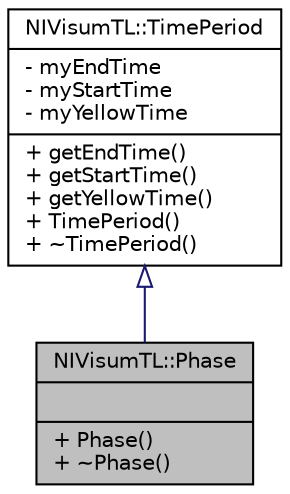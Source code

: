 digraph "NIVisumTL::Phase"
{
  edge [fontname="Helvetica",fontsize="10",labelfontname="Helvetica",labelfontsize="10"];
  node [fontname="Helvetica",fontsize="10",shape=record];
  Node0 [label="{NIVisumTL::Phase\n||+ Phase()\l+ ~Phase()\l}",height=0.2,width=0.4,color="black", fillcolor="grey75", style="filled", fontcolor="black"];
  Node1 -> Node0 [dir="back",color="midnightblue",fontsize="10",style="solid",arrowtail="onormal",fontname="Helvetica"];
  Node1 [label="{NIVisumTL::TimePeriod\n|- myEndTime\l- myStartTime\l- myYellowTime\l|+ getEndTime()\l+ getStartTime()\l+ getYellowTime()\l+ TimePeriod()\l+ ~TimePeriod()\l}",height=0.2,width=0.4,color="black", fillcolor="white", style="filled",URL="$d9/d83/class_n_i_visum_t_l_1_1_time_period.html",tooltip="A time period with a start and an end time. "];
}
